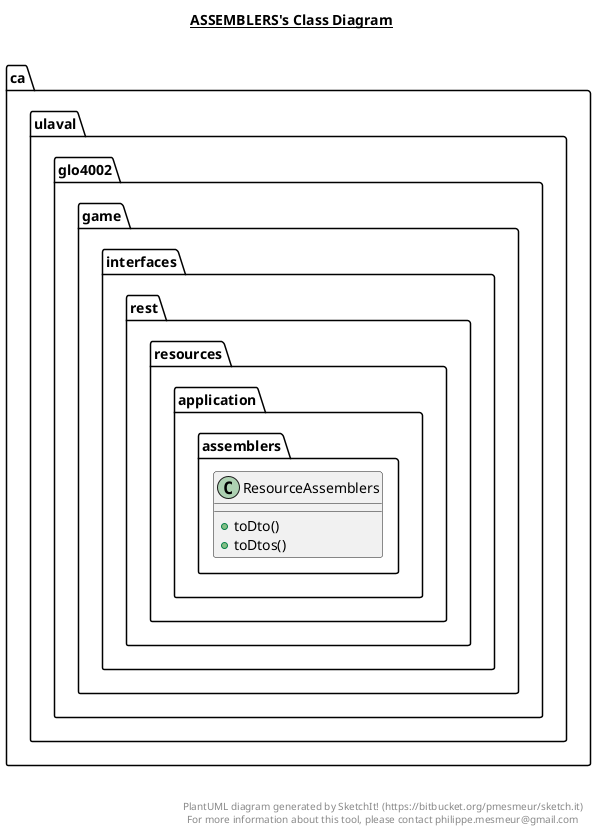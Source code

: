 @startuml

title __ASSEMBLERS's Class Diagram__\n

  namespace ca.ulaval.glo4002.game {
    namespace interfaces.rest {
      namespace resources.application {
        namespace assemblers {
          class ca.ulaval.glo4002.game.interfaces.rest.resources.application.assemblers.ResourceAssemblers {
              + toDto()
              + toDtos()
          }
        }
      }
    }
  }
  



right footer


PlantUML diagram generated by SketchIt! (https://bitbucket.org/pmesmeur/sketch.it)
For more information about this tool, please contact philippe.mesmeur@gmail.com
endfooter

@enduml
